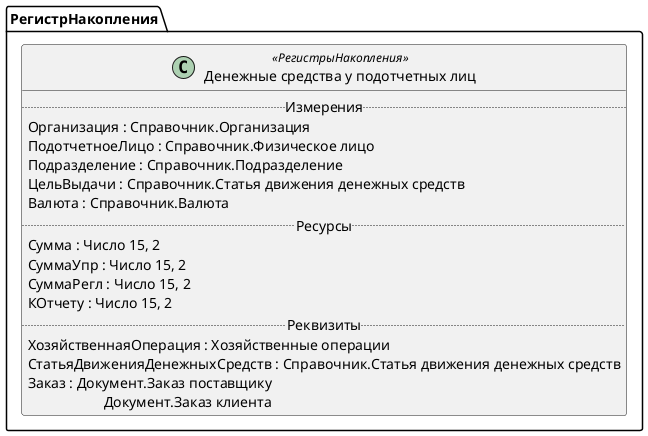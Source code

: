 ﻿@startuml ДенежныеСредстваУПодотчетныхЛиц
'!include templates.wsd
'..\include templates.wsd
class РегистрНакопления.ДенежныеСредстваУПодотчетныхЛиц as "Денежные средства у подотчетных лиц" <<РегистрыНакопления>>
{
..Измерения..
Организация : Справочник.Организация
ПодотчетноеЛицо : Справочник.Физическое лицо
Подразделение : Справочник.Подразделение
ЦельВыдачи : Справочник.Статья движения денежных средств
Валюта : Справочник.Валюта
..Ресурсы..
Сумма : Число 15, 2
СуммаУпр : Число 15, 2
СуммаРегл : Число 15, 2
КОтчету : Число 15, 2
..Реквизиты..
ХозяйственнаяОперация : Хозяйственные операции
СтатьяДвиженияДенежныхСредств : Справочник.Статья движения денежных средств
Заказ : Документ.Заказ поставщику\rДокумент.Заказ клиента
}
@enduml

